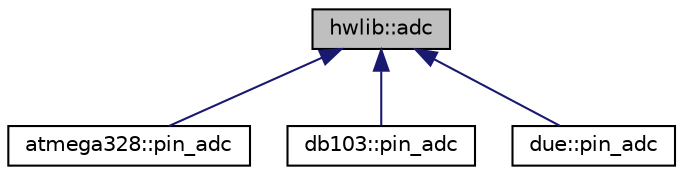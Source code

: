 digraph "hwlib::adc"
{
  edge [fontname="Helvetica",fontsize="10",labelfontname="Helvetica",labelfontsize="10"];
  node [fontname="Helvetica",fontsize="10",shape=record];
  Node0 [label="hwlib::adc",height=0.2,width=0.4,color="black", fillcolor="grey75", style="filled", fontcolor="black"];
  Node0 -> Node1 [dir="back",color="midnightblue",fontsize="10",style="solid",fontname="Helvetica"];
  Node1 [label="atmega328::pin_adc",height=0.2,width=0.4,color="black", fillcolor="white", style="filled",URL="$classatmega328_1_1pin__adc.html"];
  Node0 -> Node2 [dir="back",color="midnightblue",fontsize="10",style="solid",fontname="Helvetica"];
  Node2 [label="db103::pin_adc",height=0.2,width=0.4,color="black", fillcolor="white", style="filled",URL="$classdb103_1_1pin__adc.html",tooltip="adc implementation for an LPC1114 "];
  Node0 -> Node3 [dir="back",color="midnightblue",fontsize="10",style="solid",fontname="Helvetica"];
  Node3 [label="due::pin_adc",height=0.2,width=0.4,color="black", fillcolor="white", style="filled",URL="$classdue_1_1pin__adc.html",tooltip="pin_adc implementation for a ATSAM3X8E "];
}
